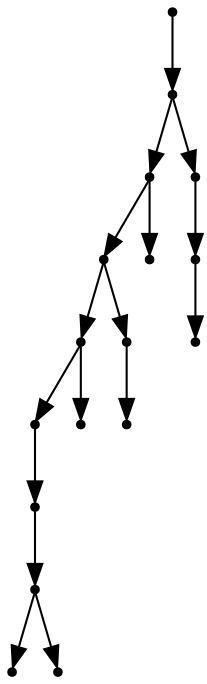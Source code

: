 digraph {
  16 [shape=point];
  15 [shape=point];
  11 [shape=point];
  9 [shape=point];
  6 [shape=point];
  4 [shape=point];
  3 [shape=point];
  2 [shape=point];
  0 [shape=point];
  1 [shape=point];
  5 [shape=point];
  8 [shape=point];
  7 [shape=point];
  10 [shape=point];
  14 [shape=point];
  13 [shape=point];
  12 [shape=point];
16 -> 15;
15 -> 11;
11 -> 9;
9 -> 6;
6 -> 4;
4 -> 3;
3 -> 2;
2 -> 0;
2 -> 1;
6 -> 5;
9 -> 8;
8 -> 7;
11 -> 10;
15 -> 14;
14 -> 13;
13 -> 12;
}
